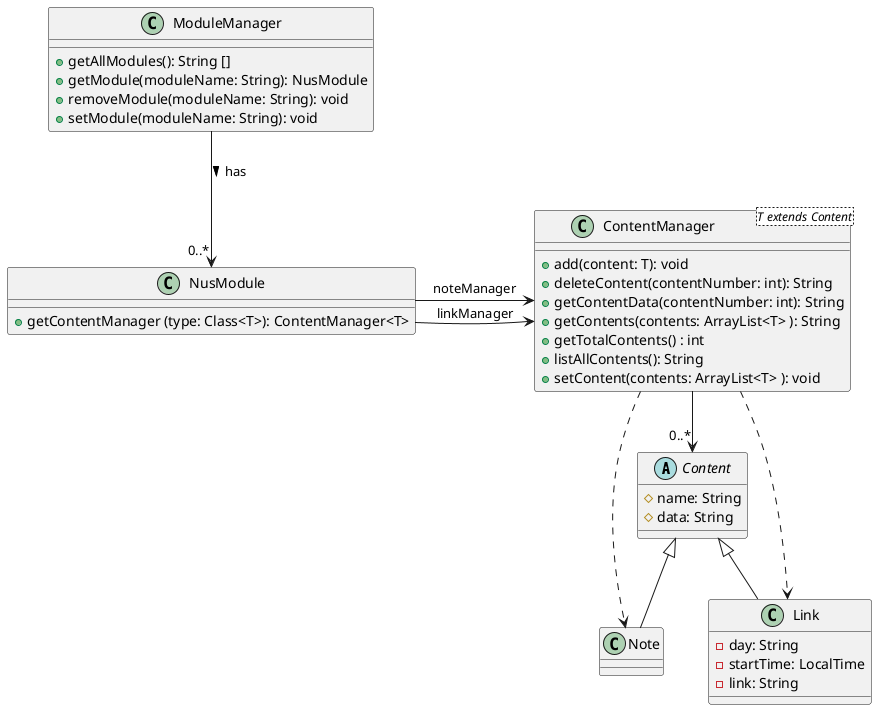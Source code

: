 @startuml
'https://plantuml.com/class-diagram



'abstract class DGS
'abstract AbstractCollection
'interface List
'interface Collection
'
'List <|-- AbstractList
'Collection -- AbstractCollection
'
'Collection <|- List
'AbstractCollection <|- AbstractList
'AbstractList <|-- ArrayList

Content <|-- Note
Content <|-- Link
ContentManager  --> "0..*" Content
ContentManager ..>  Note
ContentManager ..>  Link

NusModule -> ContentManager: noteManager
NusModule -> ContentManager: linkManager

ModuleManager  --> "0..*" NusModule :  has >


class ModuleManager {
  + getAllModules(): String []
  + getModule(moduleName: String): NusModule
  + removeModule(moduleName: String): void
  + setModule(moduleName: String): void
}

class NusModule {
  + getContentManager (type: Class<T>): ContentManager<T>
}

class ContentManager <T extends Content> {
  + add(content: T): void
  + deleteContent(contentNumber: int): String
  + getContentData(contentNumber: int): String
  + getContents(contents: ArrayList<T> ): String
  + getTotalContents() : int
  + listAllContents(): String
  + setContent(contents: ArrayList<T> ): void
}

abstract class Content {
  # name: String
  # data: String
}

class Link {
  - day: String
  - startTime: LocalTime
  - link: String
}

class Note {
}

@enduml